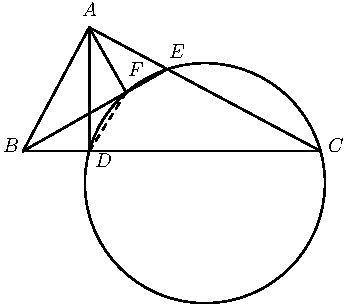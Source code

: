 import graph; size(5.743840348446712cm); real lsf=0.5; pen dps=linewidth(0.7)+fontsize(10); defaultpen(dps); pen ds=black; real xmin=-2.744963558606485,xmax=2.9988767898402267,ymin=-1.9288372348071579,ymax=3.8084312139273617; 
pair A=(-1.32935149916103,1.2474350343348983), B=(-1.9958856559853844,0.), C=(1.0052537854353185,0.), D=(-1.32935149916103,0.), F=(-0.9562091854084199,0.5909111544265061); 
draw(A--B,linewidth(0.8)); draw(B--C,linewidth(0.8)); draw(A--C,linewidth(0.8)); draw(A--D,linewidth(0.8)); draw(circle((-0.16204885686285575,-0.32384634812527985),1.2113925523588045),linewidth(0.8)); draw(B--(-0.5416344430842295,0.8265391084254168),linewidth(0.8)); draw(A--F,linewidth(0.8)); draw(F--D,linewidth(0.8)+linetype("4 4")); 
dot(A,linewidth(1.pt)+ds); label("$A$",(-1.424011716457985,1.337396922147087),NE*lsf); dot(B,linewidth(1.pt)+ds); label("$B$",(-2.225783481344139,-0.036130117698863595),NE*lsf); dot(C,linewidth(1.pt)+ds); label("$C$",(1.060166374746657,-0.036130117698863595),NE*lsf); dot(D,linewidth(1.pt)+ds); label("$D$",(-1.2925737222143532,-0.18728381107903996),NE*lsf); dot((-0.5416344430842295,0.8265391084254168),linewidth(1.pt)+ds); label("$E$",(-0.5499490547378332,0.9167953405674657),NE*lsf); dot(F,linewidth(1.pt)+ds); label("$F$",(-0.9639787366052736,0.7327821486263814),NE*lsf); 
clip((xmin,ymin)--(xmin,ymax)--(xmax,ymax)--(xmax,ymin)--cycle); 